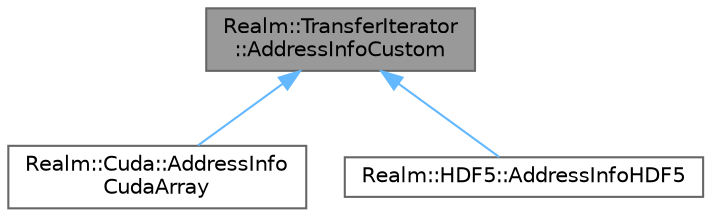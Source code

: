 digraph "Realm::TransferIterator::AddressInfoCustom"
{
 // LATEX_PDF_SIZE
  bgcolor="transparent";
  edge [fontname=Helvetica,fontsize=10,labelfontname=Helvetica,labelfontsize=10];
  node [fontname=Helvetica,fontsize=10,shape=box,height=0.2,width=0.4];
  Node1 [id="Node000001",label="Realm::TransferIterator\l::AddressInfoCustom",height=0.2,width=0.4,color="gray40", fillcolor="grey60", style="filled", fontcolor="black",tooltip=" "];
  Node1 -> Node2 [id="edge1_Node000001_Node000002",dir="back",color="steelblue1",style="solid",tooltip=" "];
  Node2 [id="Node000002",label="Realm::Cuda::AddressInfo\lCudaArray",height=0.2,width=0.4,color="gray40", fillcolor="white", style="filled",URL="$classRealm_1_1Cuda_1_1AddressInfoCudaArray.html",tooltip=" "];
  Node1 -> Node3 [id="edge2_Node000001_Node000003",dir="back",color="steelblue1",style="solid",tooltip=" "];
  Node3 [id="Node000003",label="Realm::HDF5::AddressInfoHDF5",height=0.2,width=0.4,color="gray40", fillcolor="white", style="filled",URL="$classRealm_1_1HDF5_1_1AddressInfoHDF5.html",tooltip=" "];
}
